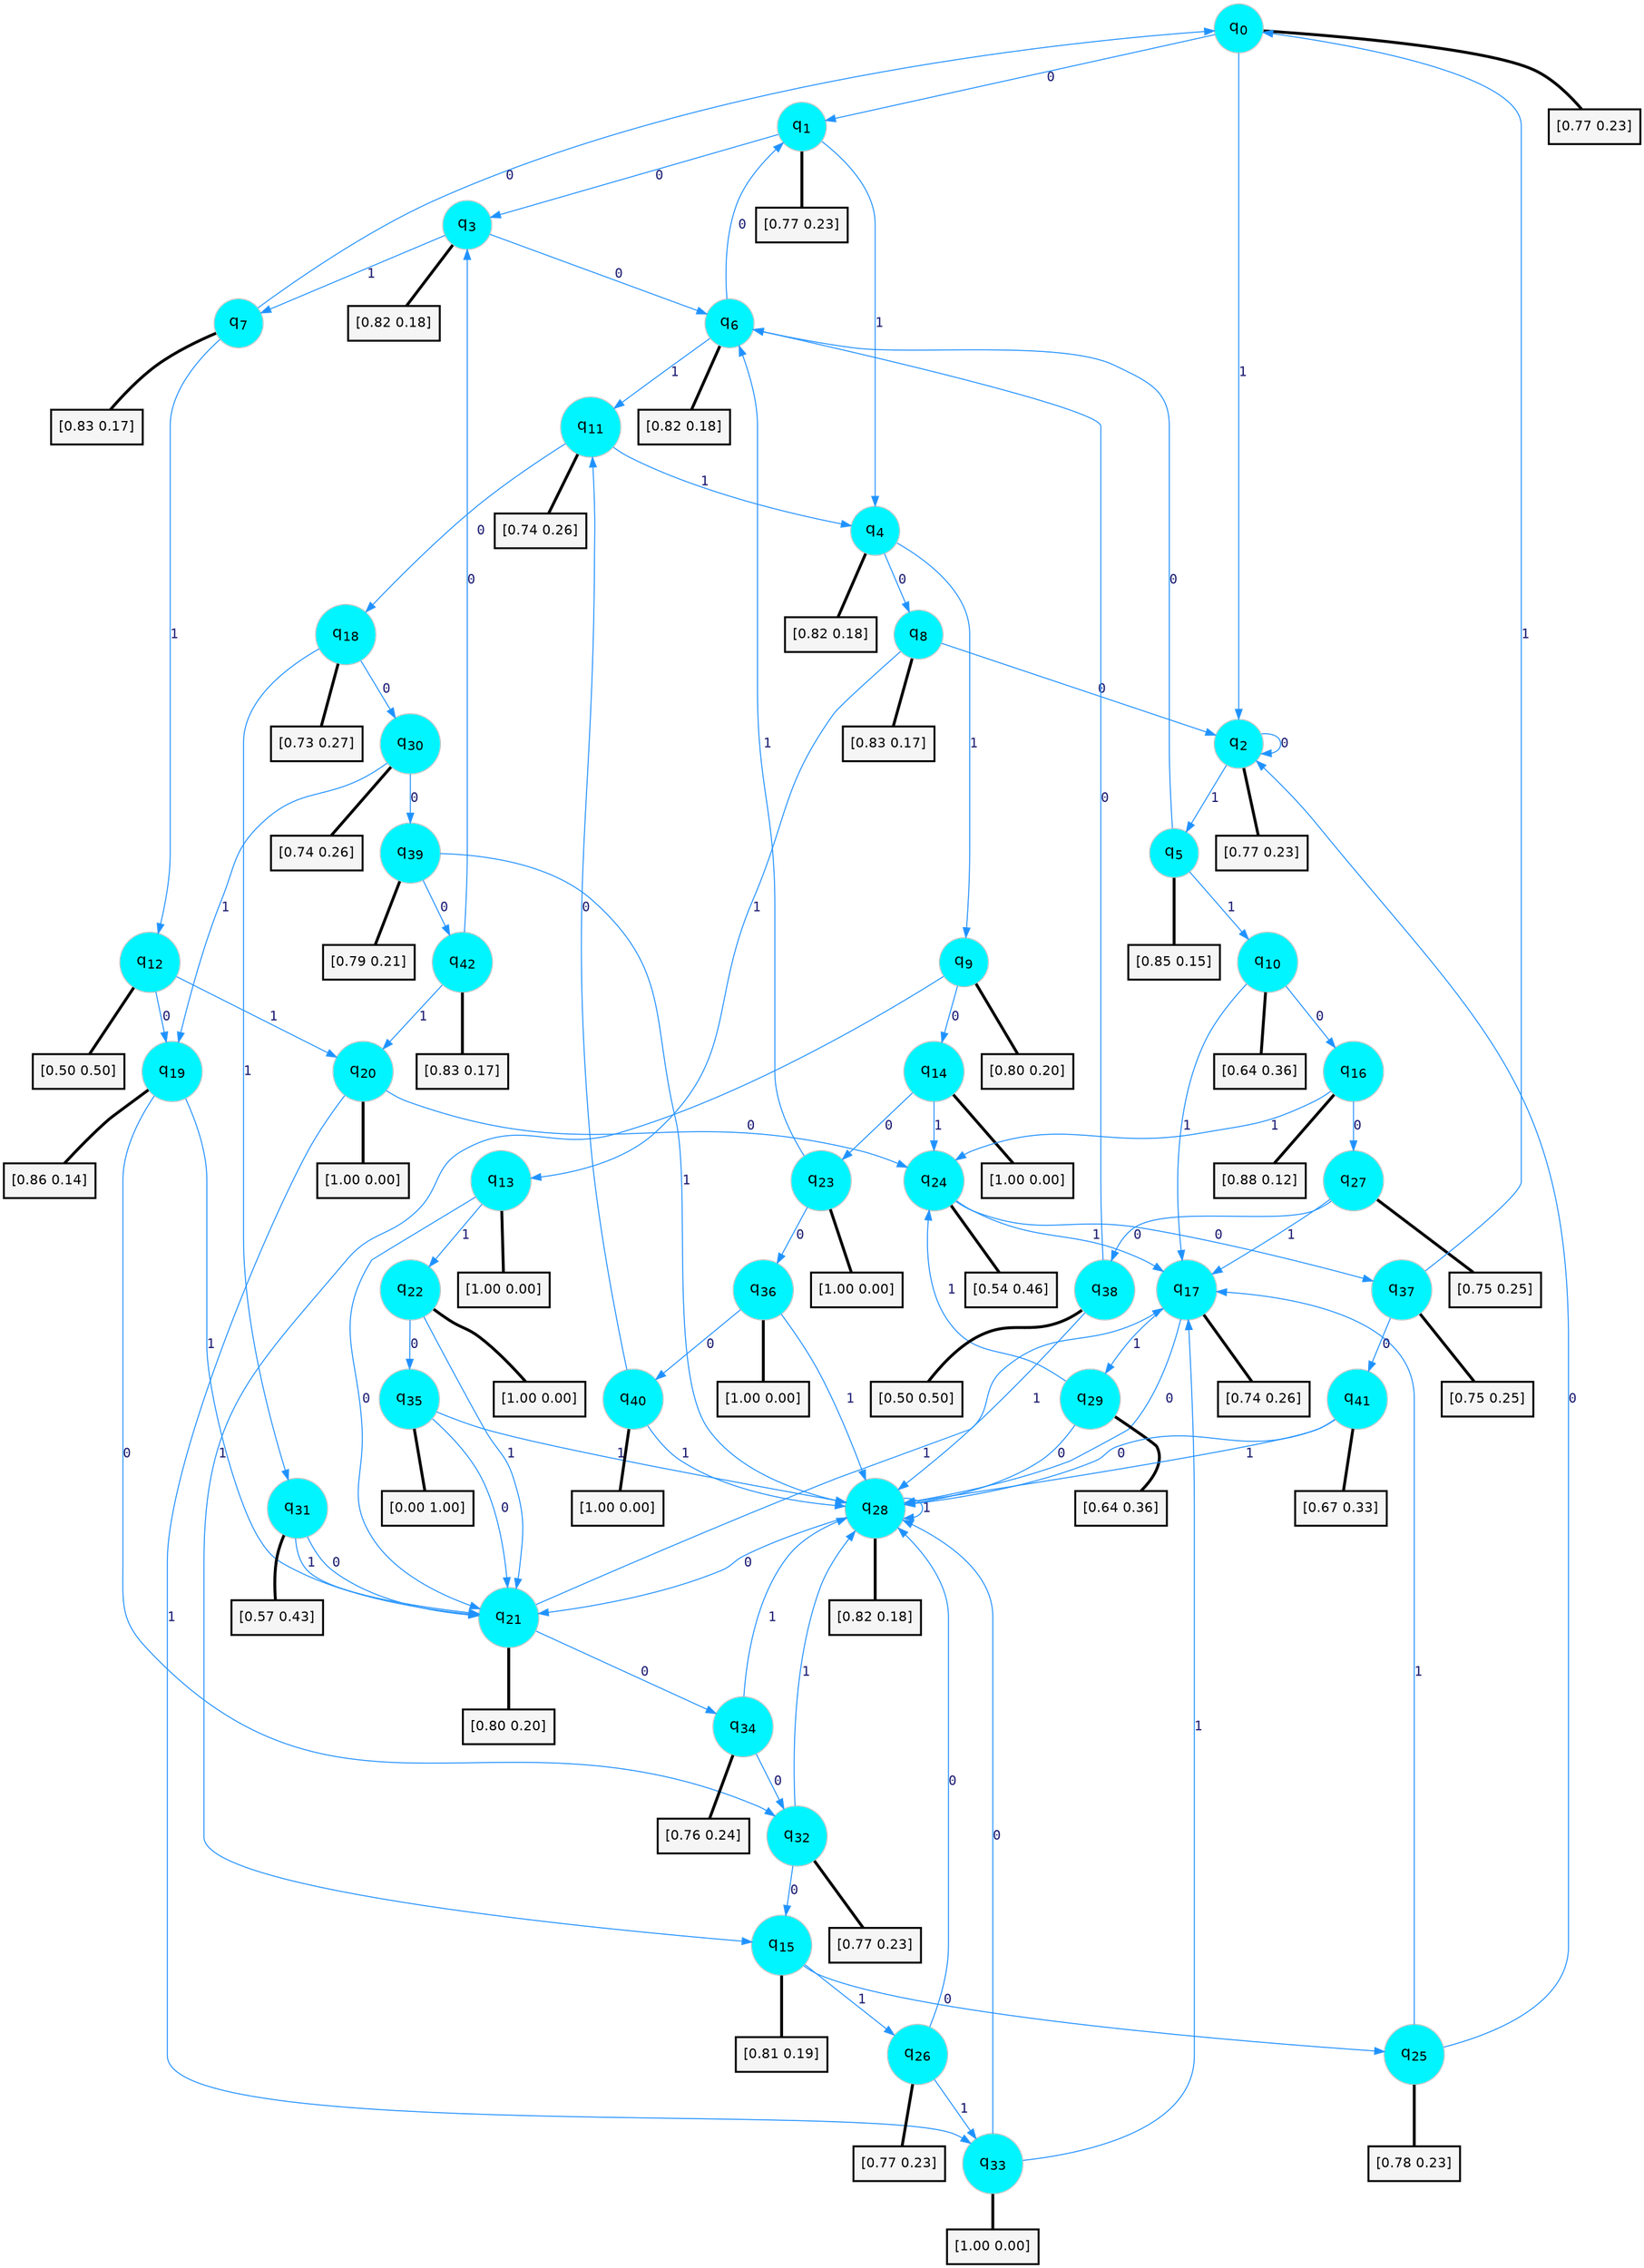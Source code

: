 digraph G {
graph [
bgcolor=transparent, dpi=300, rankdir=TD, size="40,25"];
node [
color=gray, fillcolor=turquoise1, fontcolor=black, fontname=Helvetica, fontsize=16, fontweight=bold, shape=circle, style=filled];
edge [
arrowsize=1, color=dodgerblue1, fontcolor=midnightblue, fontname=courier, fontweight=bold, penwidth=1, style=solid, weight=20];
0[label=<q<SUB>0</SUB>>];
1[label=<q<SUB>1</SUB>>];
2[label=<q<SUB>2</SUB>>];
3[label=<q<SUB>3</SUB>>];
4[label=<q<SUB>4</SUB>>];
5[label=<q<SUB>5</SUB>>];
6[label=<q<SUB>6</SUB>>];
7[label=<q<SUB>7</SUB>>];
8[label=<q<SUB>8</SUB>>];
9[label=<q<SUB>9</SUB>>];
10[label=<q<SUB>10</SUB>>];
11[label=<q<SUB>11</SUB>>];
12[label=<q<SUB>12</SUB>>];
13[label=<q<SUB>13</SUB>>];
14[label=<q<SUB>14</SUB>>];
15[label=<q<SUB>15</SUB>>];
16[label=<q<SUB>16</SUB>>];
17[label=<q<SUB>17</SUB>>];
18[label=<q<SUB>18</SUB>>];
19[label=<q<SUB>19</SUB>>];
20[label=<q<SUB>20</SUB>>];
21[label=<q<SUB>21</SUB>>];
22[label=<q<SUB>22</SUB>>];
23[label=<q<SUB>23</SUB>>];
24[label=<q<SUB>24</SUB>>];
25[label=<q<SUB>25</SUB>>];
26[label=<q<SUB>26</SUB>>];
27[label=<q<SUB>27</SUB>>];
28[label=<q<SUB>28</SUB>>];
29[label=<q<SUB>29</SUB>>];
30[label=<q<SUB>30</SUB>>];
31[label=<q<SUB>31</SUB>>];
32[label=<q<SUB>32</SUB>>];
33[label=<q<SUB>33</SUB>>];
34[label=<q<SUB>34</SUB>>];
35[label=<q<SUB>35</SUB>>];
36[label=<q<SUB>36</SUB>>];
37[label=<q<SUB>37</SUB>>];
38[label=<q<SUB>38</SUB>>];
39[label=<q<SUB>39</SUB>>];
40[label=<q<SUB>40</SUB>>];
41[label=<q<SUB>41</SUB>>];
42[label=<q<SUB>42</SUB>>];
43[label="[0.77 0.23]", shape=box,fontcolor=black, fontname=Helvetica, fontsize=14, penwidth=2, fillcolor=whitesmoke,color=black];
44[label="[0.77 0.23]", shape=box,fontcolor=black, fontname=Helvetica, fontsize=14, penwidth=2, fillcolor=whitesmoke,color=black];
45[label="[0.77 0.23]", shape=box,fontcolor=black, fontname=Helvetica, fontsize=14, penwidth=2, fillcolor=whitesmoke,color=black];
46[label="[0.82 0.18]", shape=box,fontcolor=black, fontname=Helvetica, fontsize=14, penwidth=2, fillcolor=whitesmoke,color=black];
47[label="[0.82 0.18]", shape=box,fontcolor=black, fontname=Helvetica, fontsize=14, penwidth=2, fillcolor=whitesmoke,color=black];
48[label="[0.85 0.15]", shape=box,fontcolor=black, fontname=Helvetica, fontsize=14, penwidth=2, fillcolor=whitesmoke,color=black];
49[label="[0.82 0.18]", shape=box,fontcolor=black, fontname=Helvetica, fontsize=14, penwidth=2, fillcolor=whitesmoke,color=black];
50[label="[0.83 0.17]", shape=box,fontcolor=black, fontname=Helvetica, fontsize=14, penwidth=2, fillcolor=whitesmoke,color=black];
51[label="[0.83 0.17]", shape=box,fontcolor=black, fontname=Helvetica, fontsize=14, penwidth=2, fillcolor=whitesmoke,color=black];
52[label="[0.80 0.20]", shape=box,fontcolor=black, fontname=Helvetica, fontsize=14, penwidth=2, fillcolor=whitesmoke,color=black];
53[label="[0.64 0.36]", shape=box,fontcolor=black, fontname=Helvetica, fontsize=14, penwidth=2, fillcolor=whitesmoke,color=black];
54[label="[0.74 0.26]", shape=box,fontcolor=black, fontname=Helvetica, fontsize=14, penwidth=2, fillcolor=whitesmoke,color=black];
55[label="[0.50 0.50]", shape=box,fontcolor=black, fontname=Helvetica, fontsize=14, penwidth=2, fillcolor=whitesmoke,color=black];
56[label="[1.00 0.00]", shape=box,fontcolor=black, fontname=Helvetica, fontsize=14, penwidth=2, fillcolor=whitesmoke,color=black];
57[label="[1.00 0.00]", shape=box,fontcolor=black, fontname=Helvetica, fontsize=14, penwidth=2, fillcolor=whitesmoke,color=black];
58[label="[0.81 0.19]", shape=box,fontcolor=black, fontname=Helvetica, fontsize=14, penwidth=2, fillcolor=whitesmoke,color=black];
59[label="[0.88 0.12]", shape=box,fontcolor=black, fontname=Helvetica, fontsize=14, penwidth=2, fillcolor=whitesmoke,color=black];
60[label="[0.74 0.26]", shape=box,fontcolor=black, fontname=Helvetica, fontsize=14, penwidth=2, fillcolor=whitesmoke,color=black];
61[label="[0.73 0.27]", shape=box,fontcolor=black, fontname=Helvetica, fontsize=14, penwidth=2, fillcolor=whitesmoke,color=black];
62[label="[0.86 0.14]", shape=box,fontcolor=black, fontname=Helvetica, fontsize=14, penwidth=2, fillcolor=whitesmoke,color=black];
63[label="[1.00 0.00]", shape=box,fontcolor=black, fontname=Helvetica, fontsize=14, penwidth=2, fillcolor=whitesmoke,color=black];
64[label="[0.80 0.20]", shape=box,fontcolor=black, fontname=Helvetica, fontsize=14, penwidth=2, fillcolor=whitesmoke,color=black];
65[label="[1.00 0.00]", shape=box,fontcolor=black, fontname=Helvetica, fontsize=14, penwidth=2, fillcolor=whitesmoke,color=black];
66[label="[1.00 0.00]", shape=box,fontcolor=black, fontname=Helvetica, fontsize=14, penwidth=2, fillcolor=whitesmoke,color=black];
67[label="[0.54 0.46]", shape=box,fontcolor=black, fontname=Helvetica, fontsize=14, penwidth=2, fillcolor=whitesmoke,color=black];
68[label="[0.78 0.23]", shape=box,fontcolor=black, fontname=Helvetica, fontsize=14, penwidth=2, fillcolor=whitesmoke,color=black];
69[label="[0.77 0.23]", shape=box,fontcolor=black, fontname=Helvetica, fontsize=14, penwidth=2, fillcolor=whitesmoke,color=black];
70[label="[0.75 0.25]", shape=box,fontcolor=black, fontname=Helvetica, fontsize=14, penwidth=2, fillcolor=whitesmoke,color=black];
71[label="[0.82 0.18]", shape=box,fontcolor=black, fontname=Helvetica, fontsize=14, penwidth=2, fillcolor=whitesmoke,color=black];
72[label="[0.64 0.36]", shape=box,fontcolor=black, fontname=Helvetica, fontsize=14, penwidth=2, fillcolor=whitesmoke,color=black];
73[label="[0.74 0.26]", shape=box,fontcolor=black, fontname=Helvetica, fontsize=14, penwidth=2, fillcolor=whitesmoke,color=black];
74[label="[0.57 0.43]", shape=box,fontcolor=black, fontname=Helvetica, fontsize=14, penwidth=2, fillcolor=whitesmoke,color=black];
75[label="[0.77 0.23]", shape=box,fontcolor=black, fontname=Helvetica, fontsize=14, penwidth=2, fillcolor=whitesmoke,color=black];
76[label="[1.00 0.00]", shape=box,fontcolor=black, fontname=Helvetica, fontsize=14, penwidth=2, fillcolor=whitesmoke,color=black];
77[label="[0.76 0.24]", shape=box,fontcolor=black, fontname=Helvetica, fontsize=14, penwidth=2, fillcolor=whitesmoke,color=black];
78[label="[0.00 1.00]", shape=box,fontcolor=black, fontname=Helvetica, fontsize=14, penwidth=2, fillcolor=whitesmoke,color=black];
79[label="[1.00 0.00]", shape=box,fontcolor=black, fontname=Helvetica, fontsize=14, penwidth=2, fillcolor=whitesmoke,color=black];
80[label="[0.75 0.25]", shape=box,fontcolor=black, fontname=Helvetica, fontsize=14, penwidth=2, fillcolor=whitesmoke,color=black];
81[label="[0.50 0.50]", shape=box,fontcolor=black, fontname=Helvetica, fontsize=14, penwidth=2, fillcolor=whitesmoke,color=black];
82[label="[0.79 0.21]", shape=box,fontcolor=black, fontname=Helvetica, fontsize=14, penwidth=2, fillcolor=whitesmoke,color=black];
83[label="[1.00 0.00]", shape=box,fontcolor=black, fontname=Helvetica, fontsize=14, penwidth=2, fillcolor=whitesmoke,color=black];
84[label="[0.67 0.33]", shape=box,fontcolor=black, fontname=Helvetica, fontsize=14, penwidth=2, fillcolor=whitesmoke,color=black];
85[label="[0.83 0.17]", shape=box,fontcolor=black, fontname=Helvetica, fontsize=14, penwidth=2, fillcolor=whitesmoke,color=black];
0->1 [label=0];
0->2 [label=1];
0->43 [arrowhead=none, penwidth=3,color=black];
1->3 [label=0];
1->4 [label=1];
1->44 [arrowhead=none, penwidth=3,color=black];
2->2 [label=0];
2->5 [label=1];
2->45 [arrowhead=none, penwidth=3,color=black];
3->6 [label=0];
3->7 [label=1];
3->46 [arrowhead=none, penwidth=3,color=black];
4->8 [label=0];
4->9 [label=1];
4->47 [arrowhead=none, penwidth=3,color=black];
5->6 [label=0];
5->10 [label=1];
5->48 [arrowhead=none, penwidth=3,color=black];
6->1 [label=0];
6->11 [label=1];
6->49 [arrowhead=none, penwidth=3,color=black];
7->0 [label=0];
7->12 [label=1];
7->50 [arrowhead=none, penwidth=3,color=black];
8->2 [label=0];
8->13 [label=1];
8->51 [arrowhead=none, penwidth=3,color=black];
9->14 [label=0];
9->15 [label=1];
9->52 [arrowhead=none, penwidth=3,color=black];
10->16 [label=0];
10->17 [label=1];
10->53 [arrowhead=none, penwidth=3,color=black];
11->18 [label=0];
11->4 [label=1];
11->54 [arrowhead=none, penwidth=3,color=black];
12->19 [label=0];
12->20 [label=1];
12->55 [arrowhead=none, penwidth=3,color=black];
13->21 [label=0];
13->22 [label=1];
13->56 [arrowhead=none, penwidth=3,color=black];
14->23 [label=0];
14->24 [label=1];
14->57 [arrowhead=none, penwidth=3,color=black];
15->25 [label=0];
15->26 [label=1];
15->58 [arrowhead=none, penwidth=3,color=black];
16->27 [label=0];
16->24 [label=1];
16->59 [arrowhead=none, penwidth=3,color=black];
17->28 [label=0];
17->29 [label=1];
17->60 [arrowhead=none, penwidth=3,color=black];
18->30 [label=0];
18->31 [label=1];
18->61 [arrowhead=none, penwidth=3,color=black];
19->32 [label=0];
19->21 [label=1];
19->62 [arrowhead=none, penwidth=3,color=black];
20->24 [label=0];
20->33 [label=1];
20->63 [arrowhead=none, penwidth=3,color=black];
21->34 [label=0];
21->17 [label=1];
21->64 [arrowhead=none, penwidth=3,color=black];
22->35 [label=0];
22->21 [label=1];
22->65 [arrowhead=none, penwidth=3,color=black];
23->36 [label=0];
23->6 [label=1];
23->66 [arrowhead=none, penwidth=3,color=black];
24->37 [label=0];
24->17 [label=1];
24->67 [arrowhead=none, penwidth=3,color=black];
25->2 [label=0];
25->17 [label=1];
25->68 [arrowhead=none, penwidth=3,color=black];
26->28 [label=0];
26->33 [label=1];
26->69 [arrowhead=none, penwidth=3,color=black];
27->38 [label=0];
27->17 [label=1];
27->70 [arrowhead=none, penwidth=3,color=black];
28->21 [label=0];
28->28 [label=1];
28->71 [arrowhead=none, penwidth=3,color=black];
29->28 [label=0];
29->24 [label=1];
29->72 [arrowhead=none, penwidth=3,color=black];
30->39 [label=0];
30->19 [label=1];
30->73 [arrowhead=none, penwidth=3,color=black];
31->21 [label=0];
31->21 [label=1];
31->74 [arrowhead=none, penwidth=3,color=black];
32->15 [label=0];
32->28 [label=1];
32->75 [arrowhead=none, penwidth=3,color=black];
33->28 [label=0];
33->17 [label=1];
33->76 [arrowhead=none, penwidth=3,color=black];
34->32 [label=0];
34->28 [label=1];
34->77 [arrowhead=none, penwidth=3,color=black];
35->21 [label=0];
35->28 [label=1];
35->78 [arrowhead=none, penwidth=3,color=black];
36->40 [label=0];
36->28 [label=1];
36->79 [arrowhead=none, penwidth=3,color=black];
37->41 [label=0];
37->0 [label=1];
37->80 [arrowhead=none, penwidth=3,color=black];
38->6 [label=0];
38->28 [label=1];
38->81 [arrowhead=none, penwidth=3,color=black];
39->42 [label=0];
39->28 [label=1];
39->82 [arrowhead=none, penwidth=3,color=black];
40->11 [label=0];
40->28 [label=1];
40->83 [arrowhead=none, penwidth=3,color=black];
41->28 [label=0];
41->28 [label=1];
41->84 [arrowhead=none, penwidth=3,color=black];
42->3 [label=0];
42->20 [label=1];
42->85 [arrowhead=none, penwidth=3,color=black];
}
